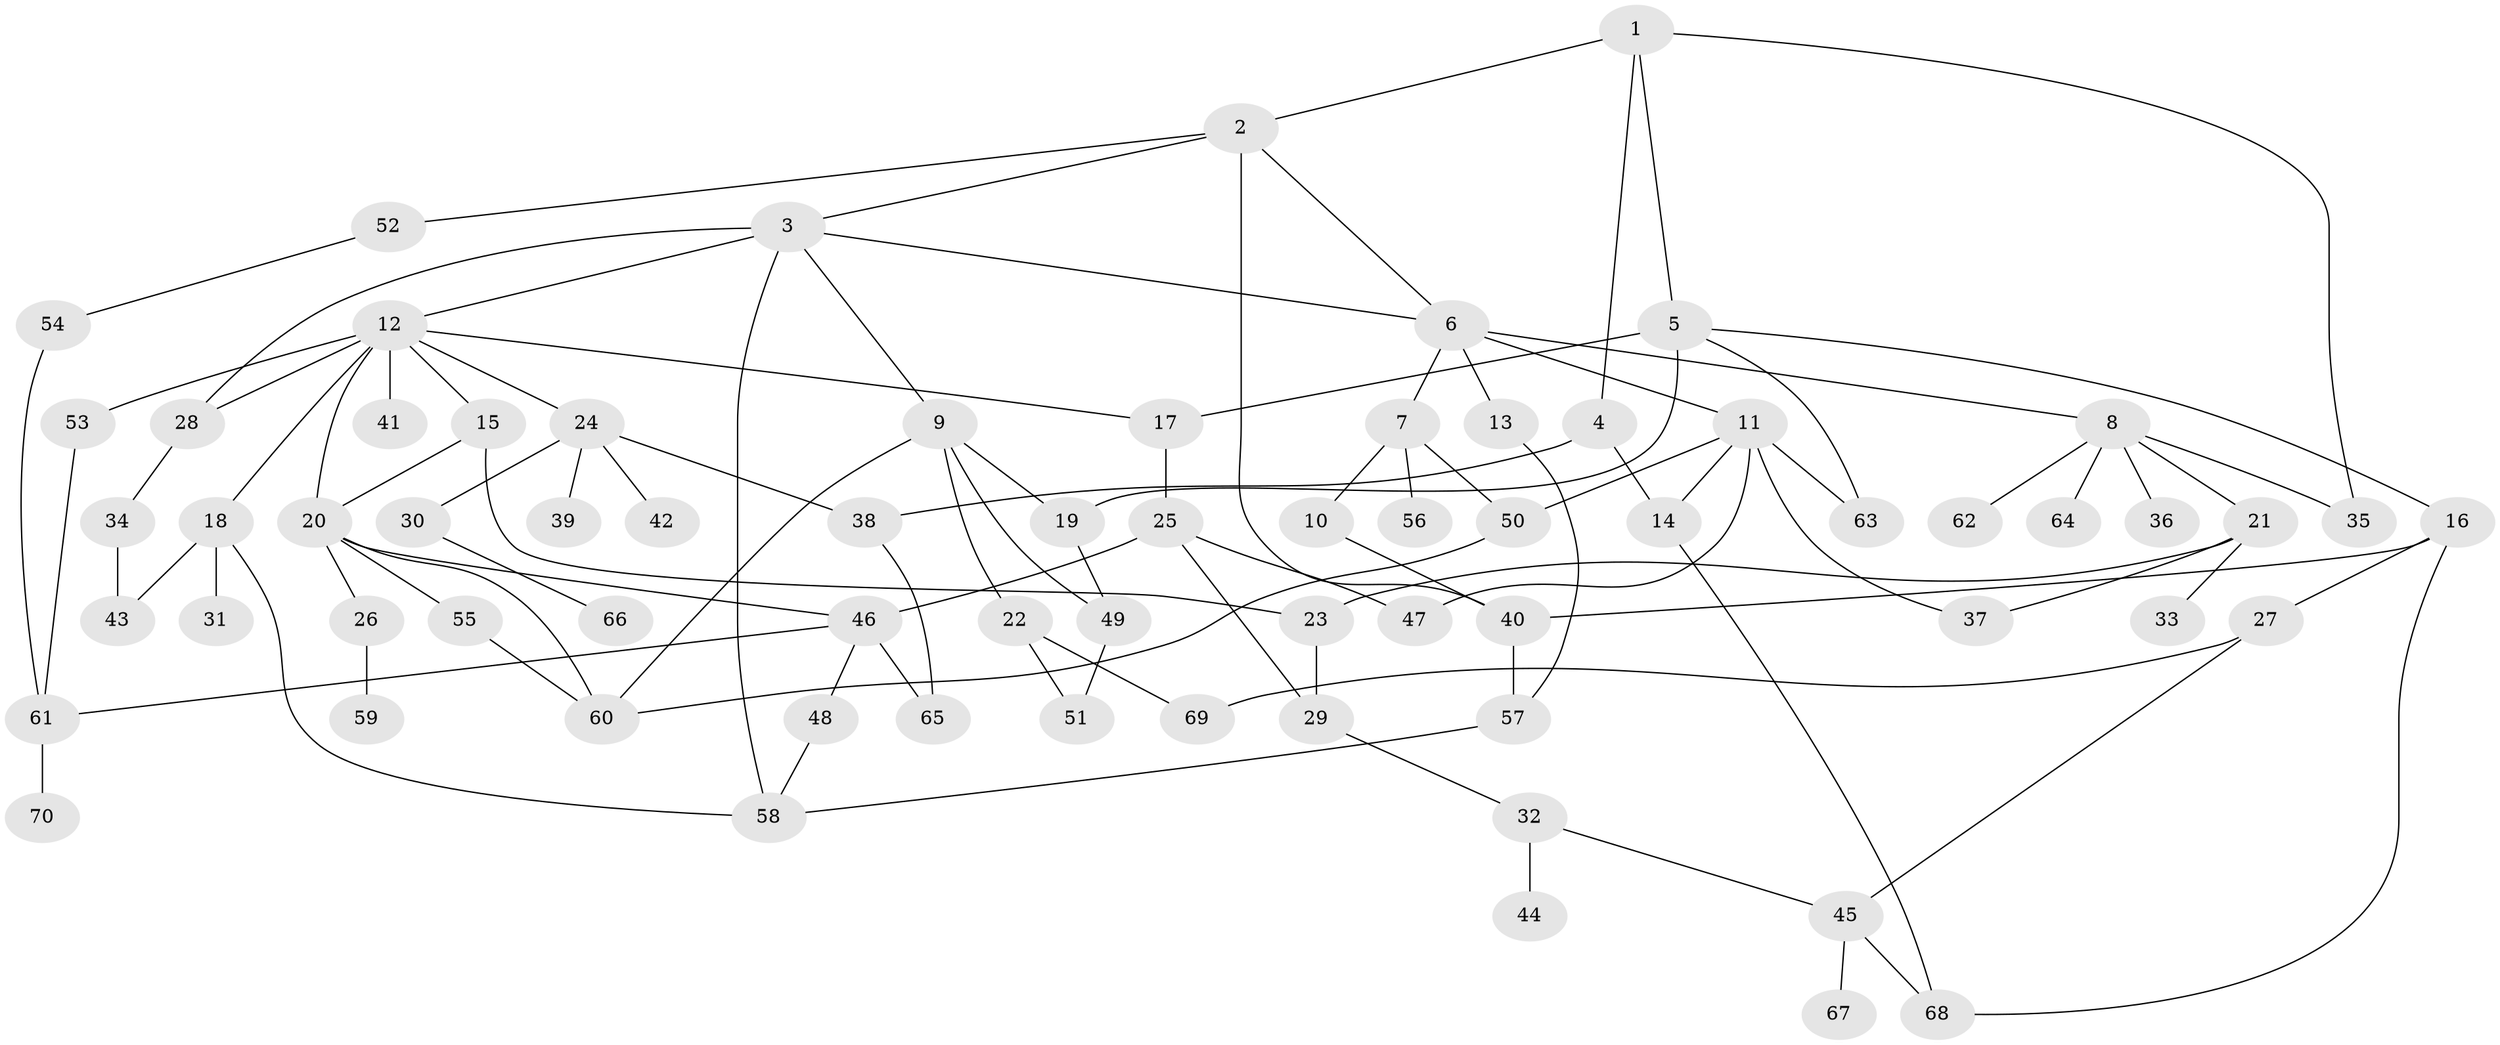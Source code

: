 // Generated by graph-tools (version 1.1) at 2025/34/03/09/25 02:34:01]
// undirected, 70 vertices, 103 edges
graph export_dot {
graph [start="1"]
  node [color=gray90,style=filled];
  1;
  2;
  3;
  4;
  5;
  6;
  7;
  8;
  9;
  10;
  11;
  12;
  13;
  14;
  15;
  16;
  17;
  18;
  19;
  20;
  21;
  22;
  23;
  24;
  25;
  26;
  27;
  28;
  29;
  30;
  31;
  32;
  33;
  34;
  35;
  36;
  37;
  38;
  39;
  40;
  41;
  42;
  43;
  44;
  45;
  46;
  47;
  48;
  49;
  50;
  51;
  52;
  53;
  54;
  55;
  56;
  57;
  58;
  59;
  60;
  61;
  62;
  63;
  64;
  65;
  66;
  67;
  68;
  69;
  70;
  1 -- 2;
  1 -- 4;
  1 -- 5;
  1 -- 35;
  2 -- 3;
  2 -- 40;
  2 -- 52;
  2 -- 6;
  3 -- 6;
  3 -- 9;
  3 -- 12;
  3 -- 58;
  3 -- 28;
  4 -- 38;
  4 -- 14;
  5 -- 16;
  5 -- 19;
  5 -- 63;
  5 -- 17;
  6 -- 7;
  6 -- 8;
  6 -- 11;
  6 -- 13;
  7 -- 10;
  7 -- 56;
  7 -- 50;
  8 -- 21;
  8 -- 35;
  8 -- 36;
  8 -- 62;
  8 -- 64;
  9 -- 22;
  9 -- 49;
  9 -- 19;
  9 -- 60;
  10 -- 40;
  11 -- 14;
  11 -- 50;
  11 -- 63;
  11 -- 37;
  11 -- 47;
  12 -- 15;
  12 -- 17;
  12 -- 18;
  12 -- 20;
  12 -- 24;
  12 -- 28;
  12 -- 41;
  12 -- 53;
  13 -- 57;
  14 -- 68;
  15 -- 20;
  15 -- 23;
  16 -- 27;
  16 -- 40;
  16 -- 68;
  17 -- 25;
  18 -- 31;
  18 -- 43;
  18 -- 58;
  19 -- 49;
  20 -- 26;
  20 -- 46;
  20 -- 55;
  20 -- 60;
  21 -- 23;
  21 -- 33;
  21 -- 37;
  22 -- 69;
  22 -- 51;
  23 -- 29;
  24 -- 30;
  24 -- 39;
  24 -- 42;
  24 -- 38;
  25 -- 47;
  25 -- 46;
  25 -- 29;
  26 -- 59;
  27 -- 45;
  27 -- 69;
  28 -- 34;
  29 -- 32;
  30 -- 66;
  32 -- 44;
  32 -- 45;
  34 -- 43;
  38 -- 65;
  40 -- 57;
  45 -- 67;
  45 -- 68;
  46 -- 48;
  46 -- 65;
  46 -- 61;
  48 -- 58;
  49 -- 51;
  50 -- 60;
  52 -- 54;
  53 -- 61;
  54 -- 61;
  55 -- 60;
  57 -- 58;
  61 -- 70;
}
